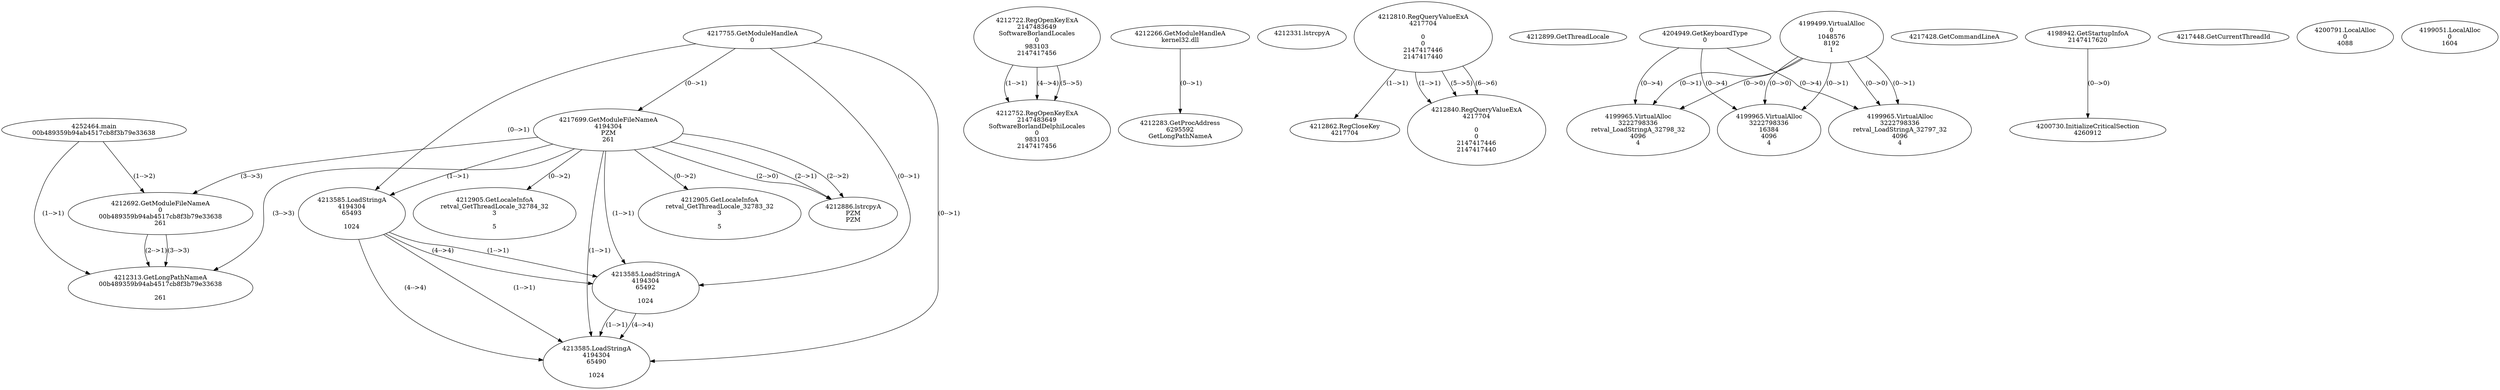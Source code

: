 // Global SCDG with merge call
digraph {
	0 [label="4252464.main
00b489359b94ab4517cb8f3b79e33638"]
	1 [label="4217755.GetModuleHandleA
0"]
	2 [label="4217699.GetModuleFileNameA
4194304
PZM
261"]
	1 -> 2 [label="(0-->1)"]
	3 [label="4212692.GetModuleFileNameA
0
00b489359b94ab4517cb8f3b79e33638
261"]
	0 -> 3 [label="(1-->2)"]
	2 -> 3 [label="(3-->3)"]
	4 [label="4212722.RegOpenKeyExA
2147483649
Software\Borland\Locales
0
983103
2147417456"]
	5 [label="4212752.RegOpenKeyExA
2147483649
Software\Borland\Delphi\Locales
0
983103
2147417456"]
	4 -> 5 [label="(1-->1)"]
	4 -> 5 [label="(4-->4)"]
	4 -> 5 [label="(5-->5)"]
	6 [label="4212266.GetModuleHandleA
kernel32.dll"]
	7 [label="4212283.GetProcAddress
6295592
GetLongPathNameA"]
	6 -> 7 [label="(0-->1)"]
	8 [label="4212313.GetLongPathNameA
00b489359b94ab4517cb8f3b79e33638

261"]
	0 -> 8 [label="(1-->1)"]
	3 -> 8 [label="(2-->1)"]
	2 -> 8 [label="(3-->3)"]
	3 -> 8 [label="(3-->3)"]
	9 [label="4212331.lstrcpyA

"]
	10 [label="4212810.RegQueryValueExA
4217704

0
0
2147417446
2147417440"]
	11 [label="4212862.RegCloseKey
4217704"]
	10 -> 11 [label="(1-->1)"]
	12 [label="4212886.lstrcpyA
PZM
PZM"]
	2 -> 12 [label="(2-->1)"]
	2 -> 12 [label="(2-->2)"]
	2 -> 12 [label="(2-->0)"]
	13 [label="4212899.GetThreadLocale
"]
	14 [label="4212905.GetLocaleInfoA
retval_GetThreadLocale_32784_32
3

5"]
	2 -> 14 [label="(0-->2)"]
	15 [label="4204949.GetKeyboardType
0"]
	16 [label="4217428.GetCommandLineA
"]
	17 [label="4198942.GetStartupInfoA
2147417620"]
	18 [label="4217448.GetCurrentThreadId
"]
	19 [label="4213585.LoadStringA
4194304
65493

1024"]
	1 -> 19 [label="(0-->1)"]
	2 -> 19 [label="(1-->1)"]
	20 [label="4213585.LoadStringA
4194304
65492

1024"]
	1 -> 20 [label="(0-->1)"]
	2 -> 20 [label="(1-->1)"]
	19 -> 20 [label="(1-->1)"]
	19 -> 20 [label="(4-->4)"]
	21 [label="4213585.LoadStringA
4194304
65490

1024"]
	1 -> 21 [label="(0-->1)"]
	2 -> 21 [label="(1-->1)"]
	19 -> 21 [label="(1-->1)"]
	20 -> 21 [label="(1-->1)"]
	19 -> 21 [label="(4-->4)"]
	20 -> 21 [label="(4-->4)"]
	22 [label="4200730.InitializeCriticalSection
4260912"]
	17 -> 22 [label="(0-->0)"]
	23 [label="4200791.LocalAlloc
0
4088"]
	24 [label="4199499.VirtualAlloc
0
1048576
8192
1"]
	25 [label="4199051.LocalAlloc
0
1604"]
	26 [label="4199965.VirtualAlloc
3222798336
retval_LoadStringA_32798_32
4096
4"]
	24 -> 26 [label="(0-->1)"]
	15 -> 26 [label="(0-->4)"]
	24 -> 26 [label="(0-->0)"]
	27 [label="4212840.RegQueryValueExA
4217704

0
0
2147417446
2147417440"]
	10 -> 27 [label="(1-->1)"]
	10 -> 27 [label="(5-->5)"]
	10 -> 27 [label="(6-->6)"]
	28 [label="4212905.GetLocaleInfoA
retval_GetThreadLocale_32783_32
3

5"]
	2 -> 28 [label="(0-->2)"]
	29 [label="4199965.VirtualAlloc
3222798336
retval_LoadStringA_32797_32
4096
4"]
	24 -> 29 [label="(0-->1)"]
	15 -> 29 [label="(0-->4)"]
	24 -> 29 [label="(0-->0)"]
	30 [label="4199965.VirtualAlloc
3222798336
16384
4096
4"]
	24 -> 30 [label="(0-->1)"]
	15 -> 30 [label="(0-->4)"]
	24 -> 30 [label="(0-->0)"]
}
